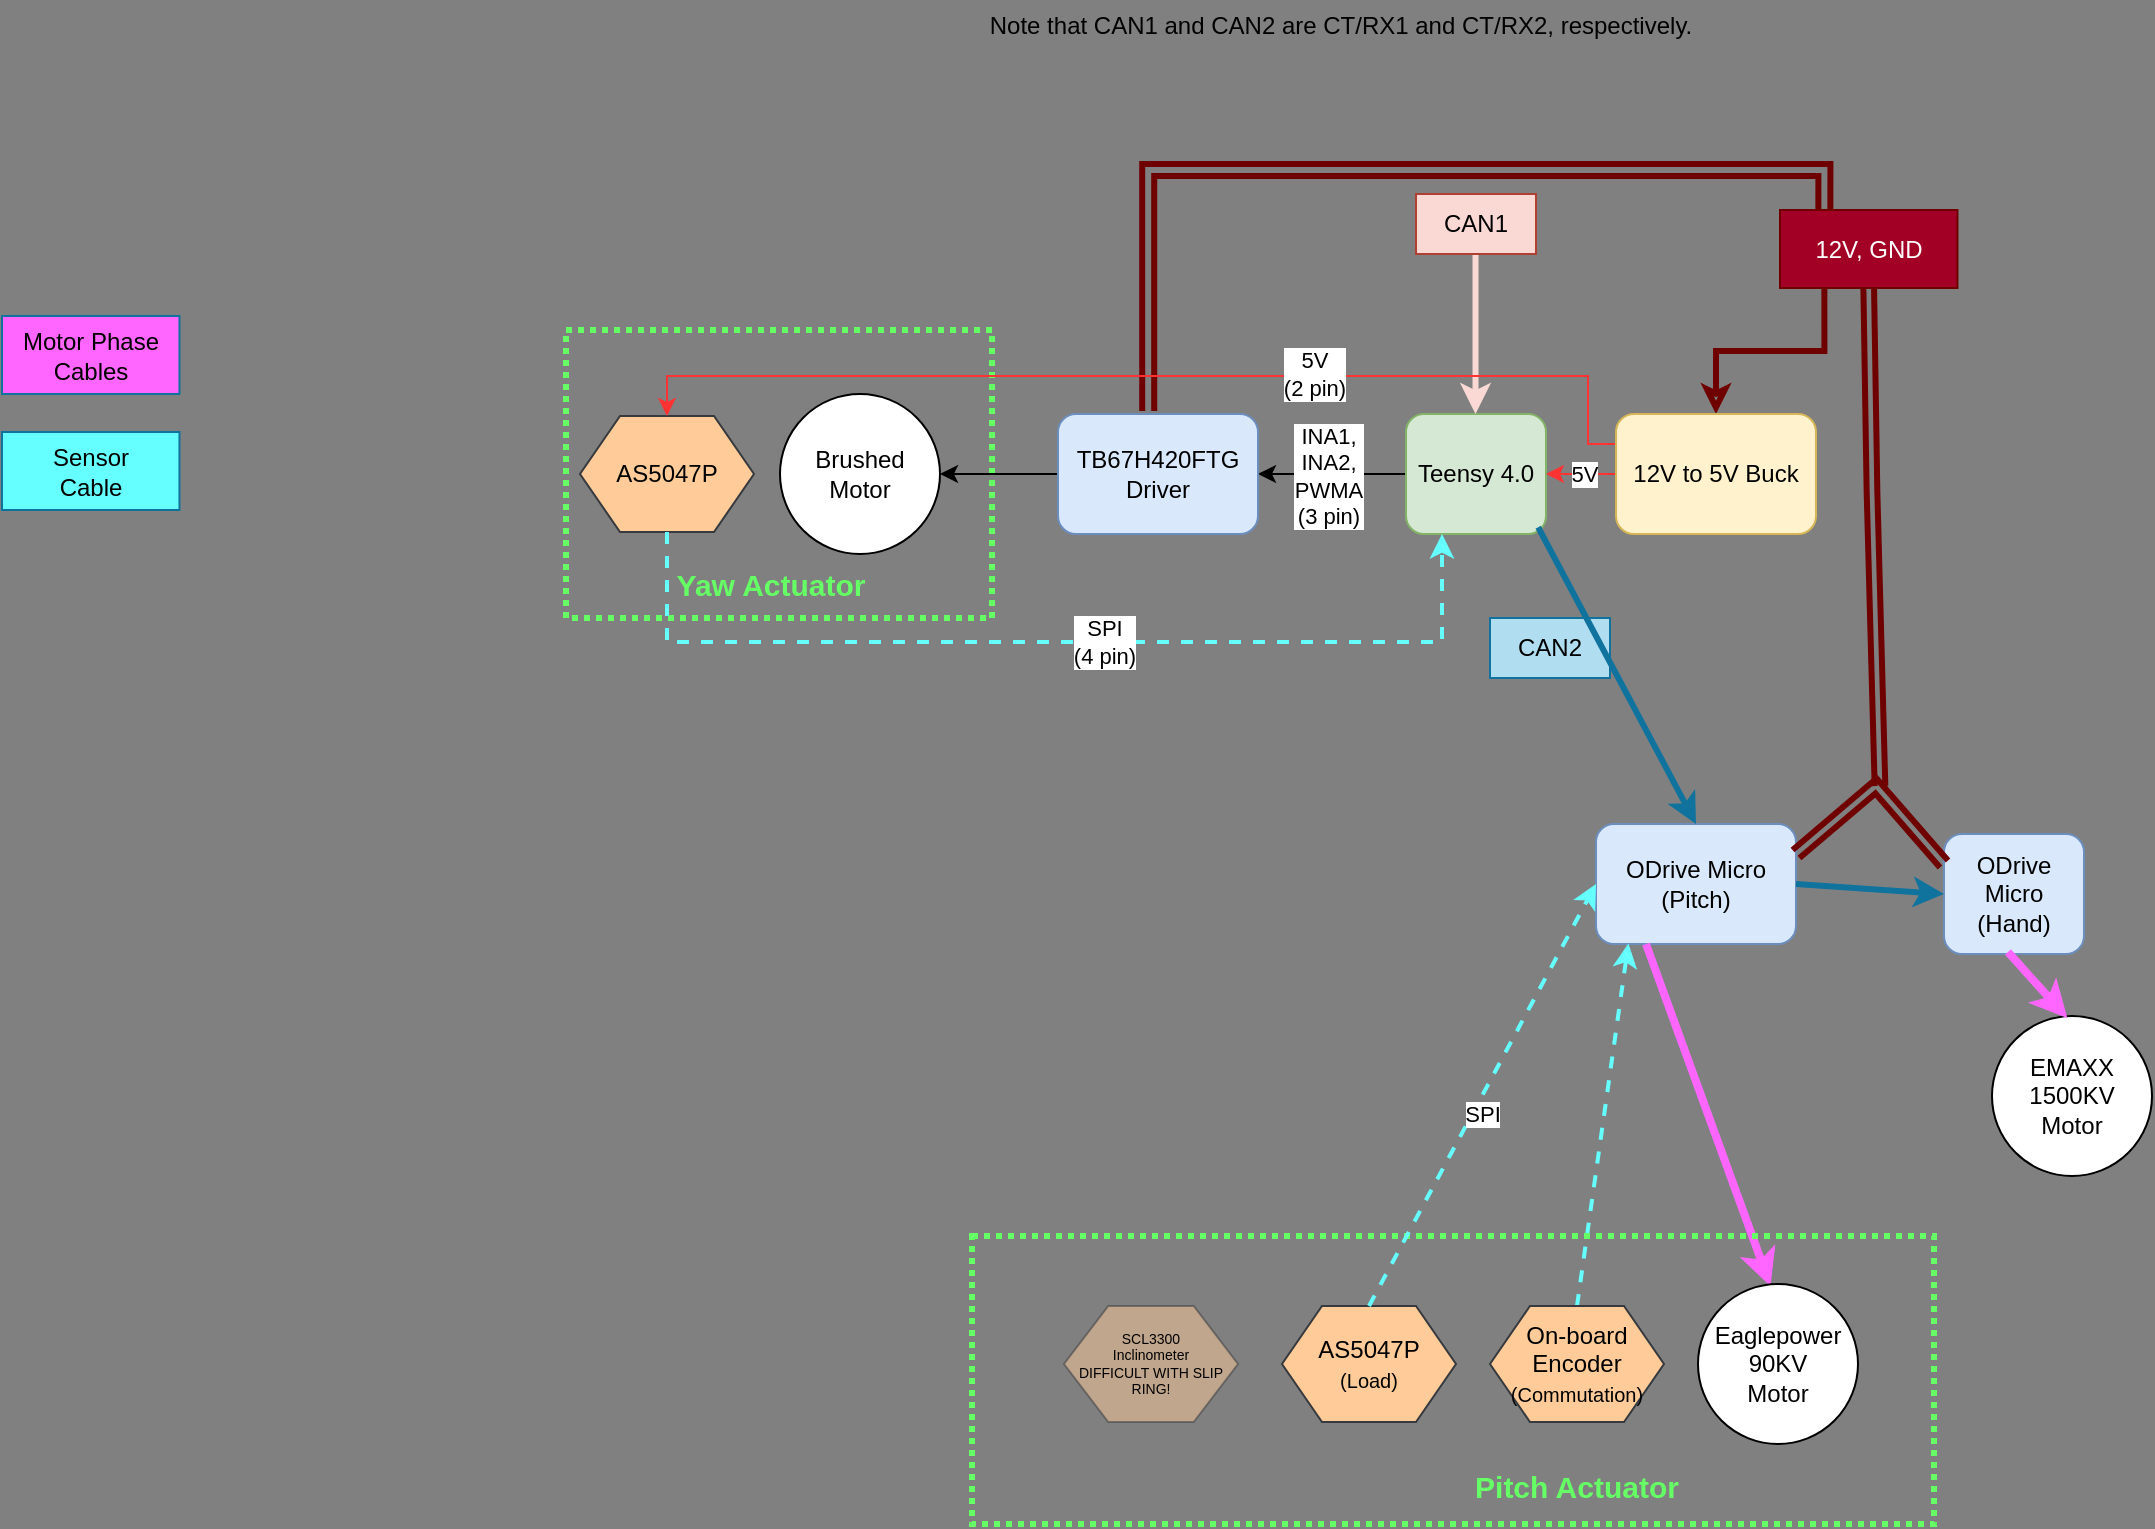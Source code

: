 <mxfile version="28.0.6">
  <diagram name="Page-1" id="8YC887mAw0KpVXFB5g-d">
    <mxGraphModel dx="2592" dy="828" grid="0" gridSize="10" guides="1" tooltips="1" connect="1" arrows="1" fold="1" page="1" pageScale="1" pageWidth="1169" pageHeight="827" background="#808080" math="0" shadow="0">
      <root>
        <mxCell id="0" />
        <mxCell id="1" parent="0" />
        <mxCell id="w_Xj45Z8jAB2MF-sBWLv-46" value="" style="group" parent="1" vertex="1" connectable="0">
          <mxGeometry x="70" y="218" width="213" height="144" as="geometry" />
        </mxCell>
        <mxCell id="w_Xj45Z8jAB2MF-sBWLv-44" value="" style="rounded=0;whiteSpace=wrap;html=1;fillColor=none;strokeColor=#66FF66;strokeWidth=3;dashed=1;dashPattern=1 1;" parent="w_Xj45Z8jAB2MF-sBWLv-46" vertex="1">
          <mxGeometry width="213" height="144" as="geometry" />
        </mxCell>
        <mxCell id="w_Xj45Z8jAB2MF-sBWLv-19" value="Brushed Motor" style="ellipse;whiteSpace=wrap;html=1;aspect=fixed;" parent="w_Xj45Z8jAB2MF-sBWLv-46" vertex="1">
          <mxGeometry x="107" y="32" width="80" height="80" as="geometry" />
        </mxCell>
        <mxCell id="w_Xj45Z8jAB2MF-sBWLv-42" value="AS5047P" style="shape=hexagon;perimeter=hexagonPerimeter2;whiteSpace=wrap;html=1;fixedSize=1;fillColor=#ffcc99;strokeColor=#36393d;" parent="w_Xj45Z8jAB2MF-sBWLv-46" vertex="1">
          <mxGeometry x="7" y="43" width="87" height="58" as="geometry" />
        </mxCell>
        <mxCell id="w_Xj45Z8jAB2MF-sBWLv-45" value="Yaw Actuator" style="text;html=1;align=center;verticalAlign=middle;whiteSpace=wrap;rounded=0;fontSize=15;fontColor=#66FF66;fontStyle=1" parent="w_Xj45Z8jAB2MF-sBWLv-46" vertex="1">
          <mxGeometry x="38" y="112" width="129" height="30" as="geometry" />
        </mxCell>
        <mxCell id="w_Xj45Z8jAB2MF-sBWLv-1" value="ODrive Micro&lt;div&gt;(Hand)&lt;/div&gt;" style="rounded=1;whiteSpace=wrap;html=1;fillColor=#dae8fc;strokeColor=#6c8ebf;" parent="1" vertex="1">
          <mxGeometry x="759" y="470" width="70" height="60" as="geometry" />
        </mxCell>
        <mxCell id="w_Xj45Z8jAB2MF-sBWLv-2" value="ODrive Micro&lt;br&gt;(Pitch)" style="rounded=1;whiteSpace=wrap;html=1;fillColor=#dae8fc;strokeColor=#6c8ebf;" parent="1" vertex="1">
          <mxGeometry x="585" y="465" width="100" height="60" as="geometry" />
        </mxCell>
        <mxCell id="9Ifiy6c0lKa0k_pnXlT4-6" style="edgeStyle=orthogonalEdgeStyle;rounded=0;orthogonalLoop=1;jettySize=auto;html=1;exitX=0;exitY=0.5;exitDx=0;exitDy=0;" parent="1" source="w_Xj45Z8jAB2MF-sBWLv-3" target="9Ifiy6c0lKa0k_pnXlT4-3" edge="1">
          <mxGeometry relative="1" as="geometry" />
        </mxCell>
        <mxCell id="9Ifiy6c0lKa0k_pnXlT4-8" value="INA1,&lt;div&gt;INA2,&lt;div&gt;PWMA&lt;/div&gt;&lt;/div&gt;&lt;div&gt;(3 pin)&lt;/div&gt;" style="edgeLabel;html=1;align=center;verticalAlign=middle;resizable=0;points=[];" parent="9Ifiy6c0lKa0k_pnXlT4-6" vertex="1" connectable="0">
          <mxGeometry x="0.058" y="1" relative="1" as="geometry">
            <mxPoint as="offset" />
          </mxGeometry>
        </mxCell>
        <mxCell id="w_Xj45Z8jAB2MF-sBWLv-3" value="Teensy 4.0" style="rounded=1;whiteSpace=wrap;html=1;fillColor=#d5e8d4;strokeColor=#82b366;" parent="1" vertex="1">
          <mxGeometry x="490" y="260" width="70" height="60" as="geometry" />
        </mxCell>
        <mxCell id="w_Xj45Z8jAB2MF-sBWLv-6" value="" style="group" parent="1" vertex="1" connectable="0">
          <mxGeometry x="495" y="150" width="60" height="110" as="geometry" />
        </mxCell>
        <mxCell id="w_Xj45Z8jAB2MF-sBWLv-4" value="" style="endArrow=classic;html=1;rounded=0;fillColor=#a20025;strokeColor=#FAD9D5;strokeWidth=3;" parent="w_Xj45Z8jAB2MF-sBWLv-6" edge="1">
          <mxGeometry width="50" height="50" relative="1" as="geometry">
            <mxPoint x="29.76" y="30" as="sourcePoint" />
            <mxPoint x="29.76" y="110" as="targetPoint" />
          </mxGeometry>
        </mxCell>
        <mxCell id="w_Xj45Z8jAB2MF-sBWLv-5" value="CAN1" style="text;html=1;align=center;verticalAlign=middle;whiteSpace=wrap;rounded=0;fillColor=#fad9d5;strokeColor=#ae4132;" parent="w_Xj45Z8jAB2MF-sBWLv-6" vertex="1">
          <mxGeometry width="60" height="30" as="geometry" />
        </mxCell>
        <mxCell id="w_Xj45Z8jAB2MF-sBWLv-12" value="" style="endArrow=classic;html=1;rounded=0;fillColor=#b1ddf0;strokeColor=#10739e;strokeWidth=3;entryX=0;entryY=0.5;entryDx=0;entryDy=0;exitX=1;exitY=0.5;exitDx=0;exitDy=0;" parent="1" source="w_Xj45Z8jAB2MF-sBWLv-2" target="w_Xj45Z8jAB2MF-sBWLv-1" edge="1">
          <mxGeometry width="50" height="50" relative="1" as="geometry">
            <mxPoint x="673" y="494" as="sourcePoint" />
            <mxPoint x="747" y="507" as="targetPoint" />
          </mxGeometry>
        </mxCell>
        <mxCell id="w_Xj45Z8jAB2MF-sBWLv-17" value="EMAXX&lt;div&gt;1500KV&lt;/div&gt;&lt;div&gt;Motor&lt;/div&gt;" style="ellipse;whiteSpace=wrap;html=1;aspect=fixed;" parent="1" vertex="1">
          <mxGeometry x="783" y="561" width="80" height="80" as="geometry" />
        </mxCell>
        <mxCell id="w_Xj45Z8jAB2MF-sBWLv-20" value="" style="endArrow=none;html=1;rounded=0;entryX=0.25;entryY=1;entryDx=0;entryDy=0;strokeWidth=4;strokeColor=#FF66FF;exitX=0.453;exitY=0.014;exitDx=0;exitDy=0;exitPerimeter=0;targetPerimeterSpacing=12;startArrow=classic;startFill=1;" parent="1" source="w_Xj45Z8jAB2MF-sBWLv-18" target="w_Xj45Z8jAB2MF-sBWLv-2" edge="1">
          <mxGeometry width="50" height="50" relative="1" as="geometry">
            <mxPoint x="574" y="711" as="sourcePoint" />
            <mxPoint x="602" y="524" as="targetPoint" />
          </mxGeometry>
        </mxCell>
        <mxCell id="w_Xj45Z8jAB2MF-sBWLv-22" value="" style="endArrow=none;html=1;rounded=0;entryX=0.457;entryY=0.983;entryDx=0;entryDy=0;strokeWidth=4;strokeColor=#FF66FF;entryPerimeter=0;exitX=0.471;exitY=0.013;exitDx=0;exitDy=0;exitPerimeter=0;targetPerimeterSpacing=12;startArrow=classic;startFill=1;" parent="1" source="w_Xj45Z8jAB2MF-sBWLv-17" target="w_Xj45Z8jAB2MF-sBWLv-1" edge="1">
          <mxGeometry width="50" height="50" relative="1" as="geometry">
            <mxPoint x="459" y="590" as="sourcePoint" />
            <mxPoint x="436" y="543" as="targetPoint" />
          </mxGeometry>
        </mxCell>
        <mxCell id="w_Xj45Z8jAB2MF-sBWLv-24" value="Sensor&lt;div&gt;&lt;span style=&quot;background-color: transparent; color: light-dark(rgb(0, 0, 0), rgb(255, 255, 255));&quot;&gt;Cable&lt;/span&gt;&lt;/div&gt;" style="text;html=1;align=center;verticalAlign=middle;whiteSpace=wrap;rounded=0;fillColor=#66FFFF;strokeColor=#10739e;glass=0;shadow=0;" parent="1" vertex="1">
          <mxGeometry x="-212" y="269" width="88.73" height="39" as="geometry" />
        </mxCell>
        <mxCell id="w_Xj45Z8jAB2MF-sBWLv-27" value="" style="endArrow=classic;dashed=1;html=1;strokeWidth=2;rounded=0;exitX=0.5;exitY=0;exitDx=0;exitDy=0;jumpSize=2;fillColor=#008a00;strokeColor=#66FFFF;entryX=0.162;entryY=0.996;entryDx=0;entryDy=0;entryPerimeter=0;endFill=1;" parent="1" source="w_Xj45Z8jAB2MF-sBWLv-23" target="w_Xj45Z8jAB2MF-sBWLv-2" edge="1">
          <mxGeometry width="50" height="50" relative="1" as="geometry">
            <mxPoint x="638" y="609" as="sourcePoint" />
            <mxPoint x="551" y="553" as="targetPoint" />
          </mxGeometry>
        </mxCell>
        <mxCell id="w_Xj45Z8jAB2MF-sBWLv-29" value="" style="group" parent="1" vertex="1" connectable="0">
          <mxGeometry x="415" y="671" width="339" height="144" as="geometry" />
        </mxCell>
        <mxCell id="w_Xj45Z8jAB2MF-sBWLv-28" value="" style="rounded=0;whiteSpace=wrap;html=1;fillColor=none;strokeColor=#66FF66;strokeWidth=3;dashed=1;dashPattern=1 1;" parent="w_Xj45Z8jAB2MF-sBWLv-29" vertex="1">
          <mxGeometry x="-142" width="481" height="144" as="geometry" />
        </mxCell>
        <mxCell id="w_Xj45Z8jAB2MF-sBWLv-18" value="Eaglepower&lt;div&gt;90KV&lt;/div&gt;&lt;div&gt;Motor&lt;/div&gt;" style="ellipse;whiteSpace=wrap;html=1;aspect=fixed;" parent="w_Xj45Z8jAB2MF-sBWLv-29" vertex="1">
          <mxGeometry x="221" y="24" width="80" height="80" as="geometry" />
        </mxCell>
        <mxCell id="w_Xj45Z8jAB2MF-sBWLv-23" value="On-board Encoder&lt;div&gt;&lt;font style=&quot;font-size: 10px;&quot;&gt;(Commutation)&lt;/font&gt;&lt;/div&gt;" style="shape=hexagon;perimeter=hexagonPerimeter2;whiteSpace=wrap;html=1;fixedSize=1;fillColor=#ffcc99;strokeColor=#36393d;" parent="w_Xj45Z8jAB2MF-sBWLv-29" vertex="1">
          <mxGeometry x="117" y="35" width="87" height="58" as="geometry" />
        </mxCell>
        <mxCell id="w_Xj45Z8jAB2MF-sBWLv-30" value="&lt;span&gt;&lt;font style=&quot;color: rgb(102, 255, 102);&quot;&gt;Pitch Actuator&lt;/font&gt;&lt;/span&gt;" style="text;html=1;align=center;verticalAlign=middle;whiteSpace=wrap;rounded=0;fontSize=15;fontColor=#FF3333;fontStyle=1" parent="w_Xj45Z8jAB2MF-sBWLv-29" vertex="1">
          <mxGeometry x="96" y="110" width="129" height="30" as="geometry" />
        </mxCell>
        <mxCell id="w_Xj45Z8jAB2MF-sBWLv-35" value="AS5047P&lt;div&gt;&lt;font style=&quot;font-size: 10px;&quot;&gt;(Load)&lt;/font&gt;&lt;/div&gt;" style="shape=hexagon;perimeter=hexagonPerimeter2;whiteSpace=wrap;html=1;fixedSize=1;fillColor=#ffcc99;strokeColor=#36393d;" parent="w_Xj45Z8jAB2MF-sBWLv-29" vertex="1">
          <mxGeometry x="13" y="35" width="87" height="58" as="geometry" />
        </mxCell>
        <mxCell id="w_Xj45Z8jAB2MF-sBWLv-40" value="SCL3300&lt;br&gt;Inclinometer&lt;div&gt;DIFFICULT WITH SLIP RING!&lt;/div&gt;" style="shape=hexagon;perimeter=hexagonPerimeter2;whiteSpace=wrap;html=1;fixedSize=1;fillColor=#ffcc99;strokeColor=#36393d;opacity=50;size=22.143;fontSize=7;" parent="w_Xj45Z8jAB2MF-sBWLv-29" vertex="1">
          <mxGeometry x="-96" y="35" width="87" height="58" as="geometry" />
        </mxCell>
        <mxCell id="w_Xj45Z8jAB2MF-sBWLv-36" value="" style="endArrow=classic;dashed=1;html=1;strokeWidth=2;rounded=0;exitX=0.5;exitY=0;exitDx=0;exitDy=0;jumpSize=2;fillColor=#008a00;strokeColor=#66FFFF;endFill=1;entryX=0;entryY=0.5;entryDx=0;entryDy=0;" parent="1" source="w_Xj45Z8jAB2MF-sBWLv-35" target="w_Xj45Z8jAB2MF-sBWLv-2" edge="1">
          <mxGeometry width="50" height="50" relative="1" as="geometry">
            <mxPoint x="496" y="953" as="sourcePoint" />
            <mxPoint x="480" y="335" as="targetPoint" />
          </mxGeometry>
        </mxCell>
        <mxCell id="9Ifiy6c0lKa0k_pnXlT4-12" value="SPI" style="edgeLabel;html=1;align=center;verticalAlign=middle;resizable=0;points=[];" parent="w_Xj45Z8jAB2MF-sBWLv-36" vertex="1" connectable="0">
          <mxGeometry x="-0.065" y="-4" relative="1" as="geometry">
            <mxPoint as="offset" />
          </mxGeometry>
        </mxCell>
        <mxCell id="w_Xj45Z8jAB2MF-sBWLv-37" value="Motor Phase&lt;div&gt;Cables&lt;/div&gt;" style="text;html=1;align=center;verticalAlign=middle;whiteSpace=wrap;rounded=0;fillColor=#FF66FF;strokeColor=#10739e;glass=0;shadow=0;" parent="1" vertex="1">
          <mxGeometry x="-212" y="211" width="88.73" height="39" as="geometry" />
        </mxCell>
        <mxCell id="w_Xj45Z8jAB2MF-sBWLv-47" value="" style="shape=link;html=1;rounded=0;width=3.333;strokeColor=#6F0000;fillColor=#a20025;strokeWidth=3;exitX=0.5;exitY=1;exitDx=0;exitDy=0;" parent="1" source="w_Xj45Z8jAB2MF-sBWLv-48" edge="1">
          <mxGeometry width="100" relative="1" as="geometry">
            <mxPoint x="490" y="152" as="sourcePoint" />
            <mxPoint x="727" y="446" as="targetPoint" />
            <Array as="points">
              <mxPoint x="723" y="299" />
            </Array>
          </mxGeometry>
        </mxCell>
        <mxCell id="9Ifiy6c0lKa0k_pnXlT4-14" style="rounded=0;orthogonalLoop=1;jettySize=auto;html=1;exitX=0.25;exitY=1;exitDx=0;exitDy=0;entryX=0.5;entryY=0;entryDx=0;entryDy=0;strokeColor=#6F0000;strokeWidth=3;align=center;verticalAlign=middle;fontFamily=Helvetica;fontSize=11;fontColor=default;labelBackgroundColor=default;endArrow=classic;fillColor=#949494;shape=pipe;edgeStyle=orthogonalEdgeStyle;endFill=0;" parent="1" source="w_Xj45Z8jAB2MF-sBWLv-48" target="9Ifiy6c0lKa0k_pnXlT4-13" edge="1">
          <mxGeometry relative="1" as="geometry" />
        </mxCell>
        <mxCell id="w_Xj45Z8jAB2MF-sBWLv-48" value="12V, GND" style="text;html=1;align=center;verticalAlign=middle;whiteSpace=wrap;rounded=0;fillColor=#a20025;strokeColor=#6F0000;glass=0;shadow=0;fontColor=#ffffff;" parent="1" vertex="1">
          <mxGeometry x="677" y="158" width="88.73" height="39" as="geometry" />
        </mxCell>
        <mxCell id="w_Xj45Z8jAB2MF-sBWLv-49" value="" style="shape=link;html=1;rounded=0;width=3.333;strokeColor=#6F0000;entryX=1;entryY=0.25;entryDx=0;entryDy=0;fillColor=#a20025;strokeWidth=3;exitX=0;exitY=0.25;exitDx=0;exitDy=0;" parent="1" source="w_Xj45Z8jAB2MF-sBWLv-1" target="w_Xj45Z8jAB2MF-sBWLv-2" edge="1">
          <mxGeometry width="100" relative="1" as="geometry">
            <mxPoint x="462" y="398" as="sourcePoint" />
            <mxPoint x="504" y="506" as="targetPoint" />
            <Array as="points">
              <mxPoint x="725" y="446" />
            </Array>
          </mxGeometry>
        </mxCell>
        <mxCell id="w_Xj45Z8jAB2MF-sBWLv-50" value="" style="group" parent="1" vertex="1" connectable="0">
          <mxGeometry x="521" y="295" width="60" height="140" as="geometry" />
        </mxCell>
        <mxCell id="w_Xj45Z8jAB2MF-sBWLv-16" value="CAN2" style="text;html=1;align=center;verticalAlign=middle;whiteSpace=wrap;rounded=0;fillColor=#b1ddf0;strokeColor=#10739e;glass=0;shadow=0;" parent="1" vertex="1">
          <mxGeometry x="532" y="362" width="60" height="30" as="geometry" />
        </mxCell>
        <mxCell id="w_Xj45Z8jAB2MF-sBWLv-8" value="" style="endArrow=classic;html=1;rounded=0;fillColor=#b1ddf0;strokeColor=#10739e;strokeWidth=3;exitX=0.944;exitY=0.944;exitDx=0;exitDy=0;exitPerimeter=0;entryX=0.5;entryY=0;entryDx=0;entryDy=0;" parent="1" source="w_Xj45Z8jAB2MF-sBWLv-3" target="w_Xj45Z8jAB2MF-sBWLv-2" edge="1">
          <mxGeometry width="50" height="50" relative="1" as="geometry">
            <mxPoint x="513" y="319" as="sourcePoint" />
            <mxPoint x="557" y="435" as="targetPoint" />
          </mxGeometry>
        </mxCell>
        <mxCell id="9Ifiy6c0lKa0k_pnXlT4-5" style="edgeStyle=orthogonalEdgeStyle;rounded=0;orthogonalLoop=1;jettySize=auto;html=1;entryX=1;entryY=0.5;entryDx=0;entryDy=0;" parent="1" source="9Ifiy6c0lKa0k_pnXlT4-3" target="w_Xj45Z8jAB2MF-sBWLv-19" edge="1">
          <mxGeometry relative="1" as="geometry" />
        </mxCell>
        <mxCell id="9Ifiy6c0lKa0k_pnXlT4-3" value="TB67H420FTG Driver" style="rounded=1;whiteSpace=wrap;html=1;fillColor=#dae8fc;strokeColor=#6c8ebf;" parent="1" vertex="1">
          <mxGeometry x="316" y="260" width="100" height="60" as="geometry" />
        </mxCell>
        <mxCell id="9Ifiy6c0lKa0k_pnXlT4-7" style="edgeStyle=orthogonalEdgeStyle;rounded=0;orthogonalLoop=1;jettySize=auto;html=1;exitX=0.25;exitY=0;exitDx=0;exitDy=0;entryX=0.451;entryY=-0.024;entryDx=0;entryDy=0;entryPerimeter=0;strokeColor=#6F0000;strokeWidth=3;align=center;verticalAlign=middle;fontFamily=Helvetica;fontSize=11;fontColor=default;labelBackgroundColor=default;endArrow=classic;fillColor=#a20025;shape=link;" parent="1" source="w_Xj45Z8jAB2MF-sBWLv-48" target="9Ifiy6c0lKa0k_pnXlT4-3" edge="1">
          <mxGeometry relative="1" as="geometry" />
        </mxCell>
        <mxCell id="9Ifiy6c0lKa0k_pnXlT4-9" style="edgeStyle=orthogonalEdgeStyle;rounded=0;orthogonalLoop=1;jettySize=auto;html=1;exitX=0.5;exitY=1;exitDx=0;exitDy=0;entryX=0.25;entryY=1;entryDx=0;entryDy=0;dashed=1;strokeColor=#66FFFF;strokeWidth=2;align=center;verticalAlign=middle;fontFamily=Helvetica;fontSize=11;fontColor=default;labelBackgroundColor=default;jumpSize=2;endArrow=classic;endFill=1;fillColor=#008a00;" parent="1" source="w_Xj45Z8jAB2MF-sBWLv-42" target="w_Xj45Z8jAB2MF-sBWLv-3" edge="1">
          <mxGeometry relative="1" as="geometry">
            <Array as="points">
              <mxPoint x="121" y="374" />
              <mxPoint x="508" y="374" />
              <mxPoint x="508" y="320" />
            </Array>
          </mxGeometry>
        </mxCell>
        <mxCell id="9Ifiy6c0lKa0k_pnXlT4-11" value="SPI&lt;div&gt;(4 pin)&lt;/div&gt;" style="edgeLabel;html=1;align=center;verticalAlign=middle;resizable=0;points=[];" parent="9Ifiy6c0lKa0k_pnXlT4-9" vertex="1" connectable="0">
          <mxGeometry x="-0.093" y="-3" relative="1" as="geometry">
            <mxPoint x="48" y="-3" as="offset" />
          </mxGeometry>
        </mxCell>
        <mxCell id="9Ifiy6c0lKa0k_pnXlT4-15" style="edgeStyle=orthogonalEdgeStyle;rounded=0;orthogonalLoop=1;jettySize=auto;html=1;exitX=0;exitY=0.5;exitDx=0;exitDy=0;entryX=1;entryY=0.5;entryDx=0;entryDy=0;strokeColor=#FF3333;" parent="1" source="9Ifiy6c0lKa0k_pnXlT4-13" target="w_Xj45Z8jAB2MF-sBWLv-3" edge="1">
          <mxGeometry relative="1" as="geometry" />
        </mxCell>
        <mxCell id="9Ifiy6c0lKa0k_pnXlT4-16" value="5V" style="edgeLabel;html=1;align=center;verticalAlign=middle;resizable=0;points=[];" parent="9Ifiy6c0lKa0k_pnXlT4-15" vertex="1" connectable="0">
          <mxGeometry x="0.394" y="-3" relative="1" as="geometry">
            <mxPoint x="8" y="3" as="offset" />
          </mxGeometry>
        </mxCell>
        <mxCell id="9Ifiy6c0lKa0k_pnXlT4-18" style="edgeStyle=orthogonalEdgeStyle;rounded=0;orthogonalLoop=1;jettySize=auto;html=1;exitX=0;exitY=0.25;exitDx=0;exitDy=0;entryX=0.5;entryY=0;entryDx=0;entryDy=0;strokeColor=#FF3333;" parent="1" source="9Ifiy6c0lKa0k_pnXlT4-13" target="w_Xj45Z8jAB2MF-sBWLv-42" edge="1">
          <mxGeometry relative="1" as="geometry">
            <Array as="points">
              <mxPoint x="581" y="275" />
              <mxPoint x="581" y="241" />
              <mxPoint x="121" y="241" />
            </Array>
          </mxGeometry>
        </mxCell>
        <mxCell id="9Ifiy6c0lKa0k_pnXlT4-19" value="5V&lt;br&gt;(2 pin)" style="edgeLabel;html=1;align=center;verticalAlign=middle;resizable=0;points=[];" parent="9Ifiy6c0lKa0k_pnXlT4-18" vertex="1" connectable="0">
          <mxGeometry x="-0.3" y="-1" relative="1" as="geometry">
            <mxPoint as="offset" />
          </mxGeometry>
        </mxCell>
        <mxCell id="9Ifiy6c0lKa0k_pnXlT4-13" value="12V to 5V Buck" style="rounded=1;whiteSpace=wrap;html=1;fillColor=#fff2cc;strokeColor=#d6b656;" parent="1" vertex="1">
          <mxGeometry x="595" y="260" width="100" height="60" as="geometry" />
        </mxCell>
        <mxCell id="_-VSjDH_-AeT8WvHtuQI-1" value="Note that CAN1 and CAN2 are CT/RX1 and CT/RX2, respectively." style="text;html=1;align=center;verticalAlign=middle;resizable=0;points=[];autosize=1;strokeColor=none;fillColor=none;" parent="1" vertex="1">
          <mxGeometry x="272" y="53" width="369" height="26" as="geometry" />
        </mxCell>
      </root>
    </mxGraphModel>
  </diagram>
</mxfile>
